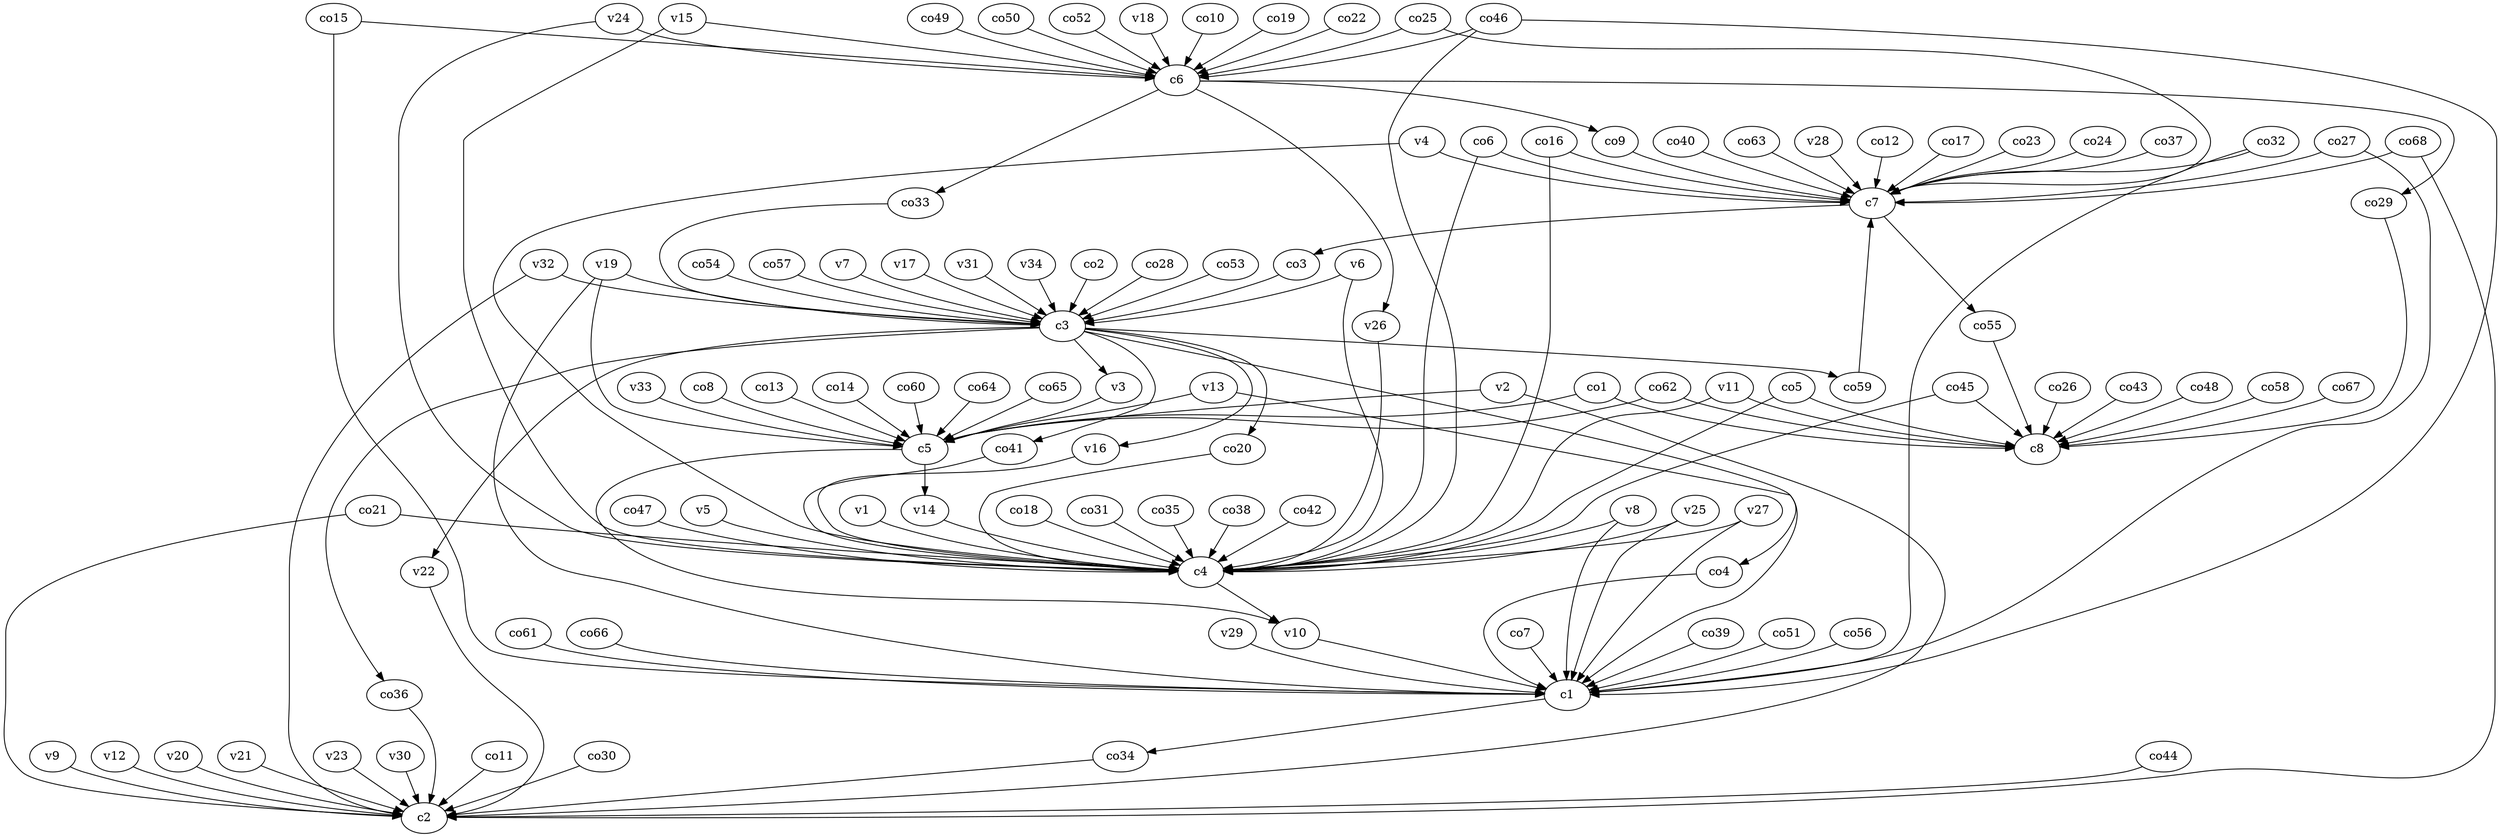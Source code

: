 strict digraph  {
c1;
c2;
c3;
c4;
c5;
c6;
c7;
c8;
v1;
v2;
v3;
v4;
v5;
v6;
v7;
v8;
v9;
v10;
v11;
v12;
v13;
v14;
v15;
v16;
v17;
v18;
v19;
v20;
v21;
v22;
v23;
v24;
v25;
v26;
v27;
v28;
v29;
v30;
v31;
v32;
v33;
v34;
co1;
co2;
co3;
co4;
co5;
co6;
co7;
co8;
co9;
co10;
co11;
co12;
co13;
co14;
co15;
co16;
co17;
co18;
co19;
co20;
co21;
co22;
co23;
co24;
co25;
co26;
co27;
co28;
co29;
co30;
co31;
co32;
co33;
co34;
co35;
co36;
co37;
co38;
co39;
co40;
co41;
co42;
co43;
co44;
co45;
co46;
co47;
co48;
co49;
co50;
co51;
co52;
co53;
co54;
co55;
co56;
co57;
co58;
co59;
co60;
co61;
co62;
co63;
co64;
co65;
co66;
co67;
co68;
c1 -> co34  [weight=1];
c3 -> co36  [weight=1];
c3 -> co59  [weight=1];
c3 -> v22  [weight=1];
c3 -> co20  [weight=1];
c3 -> co4  [weight=1];
c3 -> v16  [weight=1];
c3 -> v3  [weight=1];
c3 -> co41  [weight=1];
c4 -> v10  [weight=1];
c5 -> v14  [weight=1];
c5 -> v10  [weight=1];
c6 -> co9  [weight=1];
c6 -> co29  [weight=1];
c6 -> v26  [weight=1];
c6 -> co33  [weight=1];
c7 -> co55  [weight=1];
c7 -> co3  [weight=1];
v1 -> c4  [weight=1];
v2 -> c2  [weight=1];
v2 -> c5  [weight=1];
v3 -> c5  [weight=1];
v4 -> c7  [weight=1];
v4 -> c4  [weight=1];
v5 -> c4  [weight=1];
v6 -> c3  [weight=1];
v6 -> c4  [weight=1];
v7 -> c3  [weight=1];
v8 -> c1  [weight=1];
v8 -> c4  [weight=1];
v9 -> c2  [weight=1];
v10 -> c1  [weight=1];
v11 -> c8  [weight=1];
v11 -> c4  [weight=1];
v12 -> c2  [weight=1];
v13 -> c5  [weight=1];
v13 -> c1  [weight=1];
v14 -> c4  [weight=1];
v15 -> c6  [weight=1];
v15 -> c4  [weight=1];
v16 -> c4  [weight=1];
v17 -> c3  [weight=1];
v18 -> c6  [weight=1];
v19 -> c5  [weight=1];
v19 -> c3  [weight=1];
v19 -> c1  [weight=1];
v20 -> c2  [weight=1];
v21 -> c2  [weight=1];
v22 -> c2  [weight=1];
v23 -> c2  [weight=1];
v24 -> c6  [weight=1];
v24 -> c4  [weight=1];
v25 -> c1  [weight=1];
v25 -> c4  [weight=1];
v26 -> c4  [weight=1];
v27 -> c4  [weight=1];
v27 -> c1  [weight=1];
v28 -> c7  [weight=1];
v29 -> c1  [weight=1];
v30 -> c2  [weight=1];
v31 -> c3  [weight=1];
v32 -> c2  [weight=1];
v32 -> c3  [weight=1];
v33 -> c5  [weight=1];
v34 -> c3  [weight=1];
co1 -> c8  [weight=1];
co1 -> c5  [weight=1];
co2 -> c3  [weight=1];
co3 -> c3  [weight=1];
co4 -> c1  [weight=1];
co5 -> c4  [weight=1];
co5 -> c8  [weight=1];
co6 -> c7  [weight=1];
co6 -> c4  [weight=1];
co7 -> c1  [weight=1];
co8 -> c5  [weight=1];
co9 -> c7  [weight=1];
co10 -> c6  [weight=1];
co11 -> c2  [weight=1];
co12 -> c7  [weight=1];
co13 -> c5  [weight=1];
co14 -> c5  [weight=1];
co15 -> c1  [weight=1];
co15 -> c6  [weight=1];
co16 -> c4  [weight=1];
co16 -> c7  [weight=1];
co17 -> c7  [weight=1];
co18 -> c4  [weight=1];
co19 -> c6  [weight=1];
co20 -> c4  [weight=1];
co21 -> c4  [weight=1];
co21 -> c2  [weight=1];
co22 -> c6  [weight=1];
co23 -> c7  [weight=1];
co24 -> c7  [weight=1];
co25 -> c7  [weight=1];
co25 -> c6  [weight=1];
co26 -> c8  [weight=1];
co27 -> c1  [weight=1];
co27 -> c7  [weight=1];
co28 -> c3  [weight=1];
co29 -> c8  [weight=1];
co30 -> c2  [weight=1];
co31 -> c4  [weight=1];
co32 -> c1  [weight=1];
co32 -> c7  [weight=1];
co33 -> c3  [weight=1];
co34 -> c2  [weight=1];
co35 -> c4  [weight=1];
co36 -> c2  [weight=1];
co37 -> c7  [weight=1];
co38 -> c4  [weight=1];
co39 -> c1  [weight=1];
co40 -> c7  [weight=1];
co41 -> c4  [weight=1];
co42 -> c4  [weight=1];
co43 -> c8  [weight=1];
co44 -> c2  [weight=1];
co45 -> c4  [weight=1];
co45 -> c8  [weight=1];
co46 -> c4  [weight=1];
co46 -> c6  [weight=1];
co46 -> c1  [weight=1];
co47 -> c4  [weight=1];
co48 -> c8  [weight=1];
co49 -> c6  [weight=1];
co50 -> c6  [weight=1];
co51 -> c1  [weight=1];
co52 -> c6  [weight=1];
co53 -> c3  [weight=1];
co54 -> c3  [weight=1];
co55 -> c8  [weight=1];
co56 -> c1  [weight=1];
co57 -> c3  [weight=1];
co58 -> c8  [weight=1];
co59 -> c7  [weight=1];
co60 -> c5  [weight=1];
co61 -> c1  [weight=1];
co62 -> c8  [weight=1];
co62 -> c5  [weight=1];
co63 -> c7  [weight=1];
co64 -> c5  [weight=1];
co65 -> c5  [weight=1];
co66 -> c1  [weight=1];
co67 -> c8  [weight=1];
co68 -> c7  [weight=1];
co68 -> c2  [weight=1];
}
